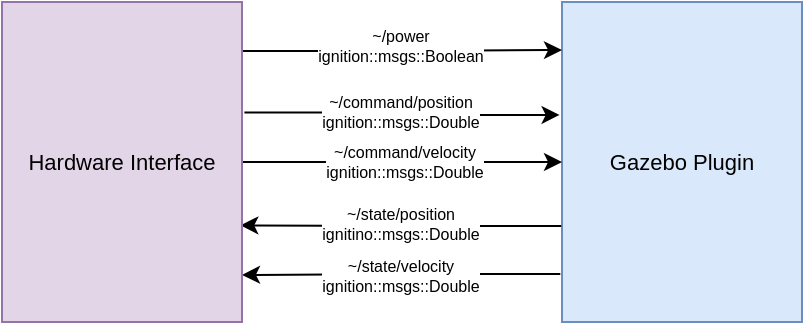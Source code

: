 <mxfile version="14.6.13" type="device"><diagram id="QVJiLsjtFVQGjoEcNKkN" name="Page-1"><mxGraphModel dx="540" dy="326" grid="1" gridSize="10" guides="1" tooltips="1" connect="1" arrows="1" fold="1" page="1" pageScale="1" pageWidth="827" pageHeight="1169" math="0" shadow="0"><root><mxCell id="0"/><mxCell id="1" parent="0"/><mxCell id="WUQUSZLmtvmsqpihZWAL-1" value="Gazebo Plugin" style="rounded=0;whiteSpace=wrap;html=1;fillColor=#dae8fc;strokeColor=#6c8ebf;fontSize=11;" vertex="1" parent="1"><mxGeometry x="400" y="200" width="120" height="160" as="geometry"/></mxCell><mxCell id="WUQUSZLmtvmsqpihZWAL-3" style="edgeStyle=orthogonalEdgeStyle;rounded=0;orthogonalLoop=1;jettySize=auto;html=1;exitX=0.993;exitY=0.153;exitDx=0;exitDy=0;entryX=0;entryY=0.15;entryDx=0;entryDy=0;entryPerimeter=0;exitPerimeter=0;" edge="1" parent="1" source="WUQUSZLmtvmsqpihZWAL-2" target="WUQUSZLmtvmsqpihZWAL-1"><mxGeometry relative="1" as="geometry"/></mxCell><mxCell id="WUQUSZLmtvmsqpihZWAL-4" value="~/power&lt;br style=&quot;font-size: 8px&quot;&gt;ignition::msgs::Boolean" style="edgeLabel;html=1;align=center;verticalAlign=middle;resizable=0;points=[];fontSize=8;" vertex="1" connectable="0" parent="WUQUSZLmtvmsqpihZWAL-3"><mxGeometry x="0.199" y="-1" relative="1" as="geometry"><mxPoint x="-16" y="-3" as="offset"/></mxGeometry></mxCell><mxCell id="WUQUSZLmtvmsqpihZWAL-5" style="edgeStyle=orthogonalEdgeStyle;rounded=0;orthogonalLoop=1;jettySize=auto;html=1;exitX=1.01;exitY=0.345;exitDx=0;exitDy=0;exitPerimeter=0;entryX=-0.01;entryY=0.353;entryDx=0;entryDy=0;entryPerimeter=0;" edge="1" parent="1" source="WUQUSZLmtvmsqpihZWAL-2" target="WUQUSZLmtvmsqpihZWAL-1"><mxGeometry relative="1" as="geometry"><mxPoint x="399" y="253" as="targetPoint"/></mxGeometry></mxCell><mxCell id="WUQUSZLmtvmsqpihZWAL-6" value="~/command/position&lt;br style=&quot;font-size: 8px&quot;&gt;ignition::msgs::Double" style="edgeLabel;html=1;align=center;verticalAlign=middle;resizable=0;points=[];fontSize=8;" vertex="1" connectable="0" parent="WUQUSZLmtvmsqpihZWAL-5"><mxGeometry x="-0.232" y="1" relative="1" as="geometry"><mxPoint x="17" y="1" as="offset"/></mxGeometry></mxCell><mxCell id="WUQUSZLmtvmsqpihZWAL-7" style="edgeStyle=orthogonalEdgeStyle;rounded=0;orthogonalLoop=1;jettySize=auto;html=1;exitX=-0.007;exitY=0.85;exitDx=0;exitDy=0;entryX=1;entryY=0.853;entryDx=0;entryDy=0;entryPerimeter=0;exitPerimeter=0;" edge="1" parent="1" source="WUQUSZLmtvmsqpihZWAL-1" target="WUQUSZLmtvmsqpihZWAL-2"><mxGeometry relative="1" as="geometry"/></mxCell><mxCell id="WUQUSZLmtvmsqpihZWAL-8" value="~/state/velocity&lt;br style=&quot;font-size: 8px&quot;&gt;ignition::msgs::Double" style="edgeLabel;html=1;align=center;verticalAlign=middle;resizable=0;points=[];fontSize=8;" vertex="1" connectable="0" parent="WUQUSZLmtvmsqpihZWAL-7"><mxGeometry x="0.077" relative="1" as="geometry"><mxPoint x="5" as="offset"/></mxGeometry></mxCell><mxCell id="WUQUSZLmtvmsqpihZWAL-9" style="edgeStyle=orthogonalEdgeStyle;rounded=0;orthogonalLoop=1;jettySize=auto;html=1;fontSize=11;entryX=0;entryY=0.5;entryDx=0;entryDy=0;" edge="1" parent="1" source="WUQUSZLmtvmsqpihZWAL-2" target="WUQUSZLmtvmsqpihZWAL-1"><mxGeometry relative="1" as="geometry"/></mxCell><mxCell id="WUQUSZLmtvmsqpihZWAL-12" value="~/command/velocity&lt;br&gt;ignition::msgs::Double" style="edgeLabel;html=1;align=center;verticalAlign=middle;resizable=0;points=[];fontSize=8;" vertex="1" connectable="0" parent="WUQUSZLmtvmsqpihZWAL-9"><mxGeometry x="0.23" relative="1" as="geometry"><mxPoint x="-18" as="offset"/></mxGeometry></mxCell><mxCell id="WUQUSZLmtvmsqpihZWAL-10" style="edgeStyle=orthogonalEdgeStyle;rounded=0;orthogonalLoop=1;jettySize=auto;html=1;entryX=0.993;entryY=0.698;entryDx=0;entryDy=0;entryPerimeter=0;fontSize=11;exitX=-0.003;exitY=0.7;exitDx=0;exitDy=0;exitPerimeter=0;" edge="1" parent="1" source="WUQUSZLmtvmsqpihZWAL-1" target="WUQUSZLmtvmsqpihZWAL-2"><mxGeometry relative="1" as="geometry"/></mxCell><mxCell id="WUQUSZLmtvmsqpihZWAL-11" value="~/state/position&lt;br style=&quot;font-size: 8px;&quot;&gt;ignitino::msgs::Double" style="edgeLabel;html=1;align=center;verticalAlign=middle;resizable=0;points=[];fontSize=8;direction=south;" vertex="1" connectable="0" parent="WUQUSZLmtvmsqpihZWAL-10"><mxGeometry x="0.188" y="-1" relative="1" as="geometry"><mxPoint x="14" as="offset"/></mxGeometry></mxCell><mxCell id="WUQUSZLmtvmsqpihZWAL-2" value="Hardware Interface" style="rounded=0;whiteSpace=wrap;html=1;fillColor=#e1d5e7;strokeColor=#9673a6;fontSize=11;" vertex="1" parent="1"><mxGeometry x="120" y="200" width="120" height="160" as="geometry"/></mxCell></root></mxGraphModel></diagram></mxfile>